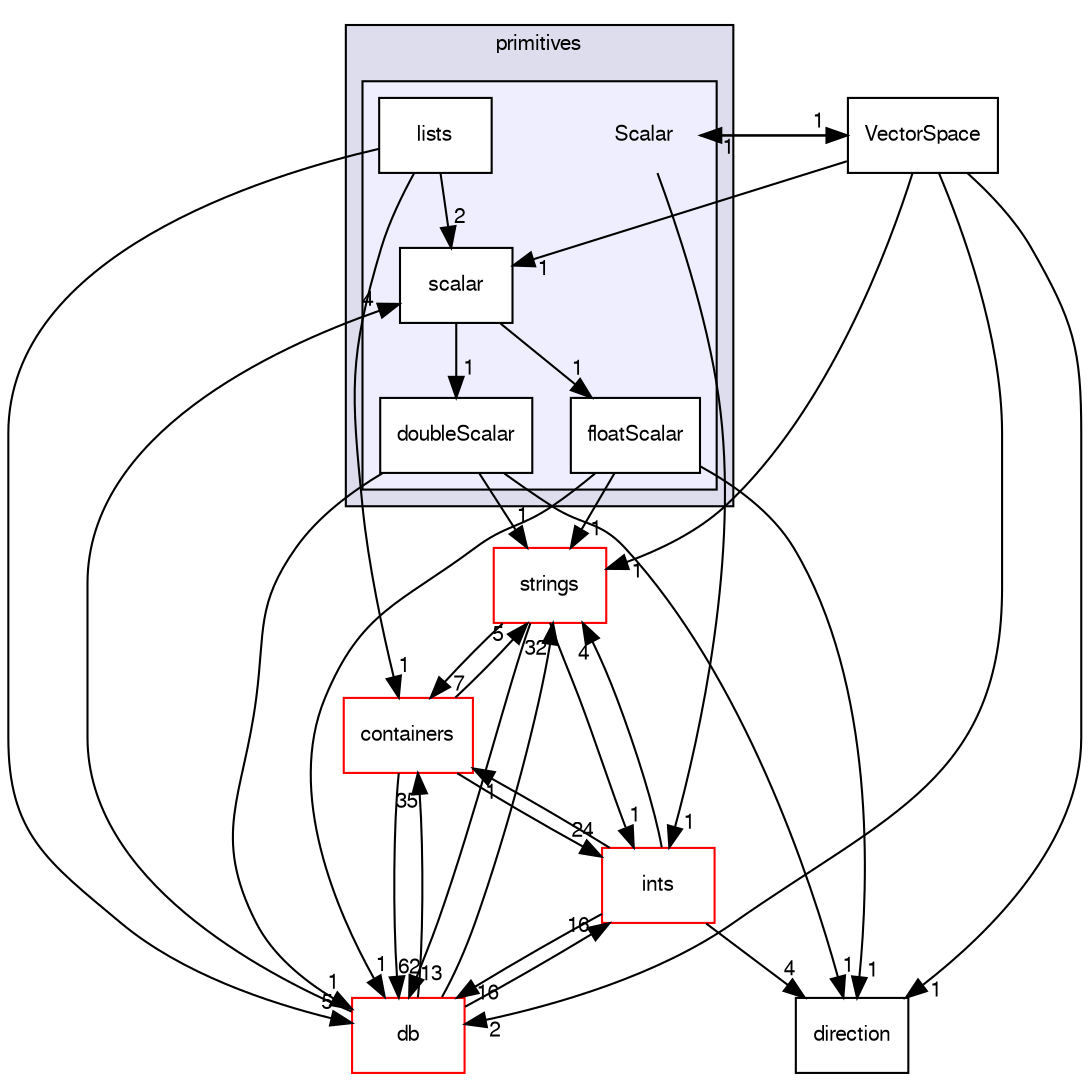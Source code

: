 digraph "src/OpenFOAM/primitives/Scalar" {
  bgcolor=transparent;
  compound=true
  node [ fontsize="10", fontname="FreeSans"];
  edge [ labelfontsize="10", labelfontname="FreeSans"];
  subgraph clusterdir_3e50f45338116b169052b428016851aa {
    graph [ bgcolor="#ddddee", pencolor="black", label="primitives" fontname="FreeSans", fontsize="10", URL="dir_3e50f45338116b169052b428016851aa.html"]
  subgraph clusterdir_b4f4914e791ff496381862f16be45bae {
    graph [ bgcolor="#eeeeff", pencolor="black", label="" URL="dir_b4f4914e791ff496381862f16be45bae.html"];
    dir_b4f4914e791ff496381862f16be45bae [shape=plaintext label="Scalar"];
    dir_b50ec81b3f603d5ef30cf7e329144f8a [shape=box label="doubleScalar" color="black" fillcolor="white" style="filled" URL="dir_b50ec81b3f603d5ef30cf7e329144f8a.html"];
    dir_388ebc957afd3195739a0ce6ea56f687 [shape=box label="floatScalar" color="black" fillcolor="white" style="filled" URL="dir_388ebc957afd3195739a0ce6ea56f687.html"];
    dir_c688d5845a6a19b12de3f4b0b1307667 [shape=box label="lists" color="black" fillcolor="white" style="filled" URL="dir_c688d5845a6a19b12de3f4b0b1307667.html"];
    dir_e67694ff55b44d11ba71a37378a61ef5 [shape=box label="scalar" color="black" fillcolor="white" style="filled" URL="dir_e67694ff55b44d11ba71a37378a61ef5.html"];
  }
  }
  dir_19dbf0591cffda9f7a5a990739e1850d [shape=box label="direction" URL="dir_19dbf0591cffda9f7a5a990739e1850d.html"];
  dir_19d0872053bde092be81d7fe3f56cbf7 [shape=box label="containers" color="red" URL="dir_19d0872053bde092be81d7fe3f56cbf7.html"];
  dir_ce1ee507886310df0e74ee2e624fbc88 [shape=box label="strings" color="red" URL="dir_ce1ee507886310df0e74ee2e624fbc88.html"];
  dir_63c634f7a7cfd679ac26c67fb30fc32f [shape=box label="db" color="red" URL="dir_63c634f7a7cfd679ac26c67fb30fc32f.html"];
  dir_67e43ffa00fdb90d8ab20f3d61175616 [shape=box label="VectorSpace" URL="dir_67e43ffa00fdb90d8ab20f3d61175616.html"];
  dir_086c067a0e64eeb439d30ae0c44248d8 [shape=box label="ints" color="red" URL="dir_086c067a0e64eeb439d30ae0c44248d8.html"];
  dir_e67694ff55b44d11ba71a37378a61ef5->dir_388ebc957afd3195739a0ce6ea56f687 [headlabel="1", labeldistance=1.5 headhref="dir_002188_002186.html"];
  dir_e67694ff55b44d11ba71a37378a61ef5->dir_b50ec81b3f603d5ef30cf7e329144f8a [headlabel="1", labeldistance=1.5 headhref="dir_002188_002185.html"];
  dir_19d0872053bde092be81d7fe3f56cbf7->dir_ce1ee507886310df0e74ee2e624fbc88 [headlabel="5", labeldistance=1.5 headhref="dir_001711_002195.html"];
  dir_19d0872053bde092be81d7fe3f56cbf7->dir_63c634f7a7cfd679ac26c67fb30fc32f [headlabel="62", labeldistance=1.5 headhref="dir_001711_001761.html"];
  dir_19d0872053bde092be81d7fe3f56cbf7->dir_086c067a0e64eeb439d30ae0c44248d8 [headlabel="24", labeldistance=1.5 headhref="dir_001711_002161.html"];
  dir_ce1ee507886310df0e74ee2e624fbc88->dir_19d0872053bde092be81d7fe3f56cbf7 [headlabel="7", labeldistance=1.5 headhref="dir_002195_001711.html"];
  dir_ce1ee507886310df0e74ee2e624fbc88->dir_63c634f7a7cfd679ac26c67fb30fc32f [headlabel="13", labeldistance=1.5 headhref="dir_002195_001761.html"];
  dir_ce1ee507886310df0e74ee2e624fbc88->dir_086c067a0e64eeb439d30ae0c44248d8 [headlabel="1", labeldistance=1.5 headhref="dir_002195_002161.html"];
  dir_388ebc957afd3195739a0ce6ea56f687->dir_19dbf0591cffda9f7a5a990739e1850d [headlabel="1", labeldistance=1.5 headhref="dir_002186_002142.html"];
  dir_388ebc957afd3195739a0ce6ea56f687->dir_ce1ee507886310df0e74ee2e624fbc88 [headlabel="1", labeldistance=1.5 headhref="dir_002186_002195.html"];
  dir_388ebc957afd3195739a0ce6ea56f687->dir_63c634f7a7cfd679ac26c67fb30fc32f [headlabel="1", labeldistance=1.5 headhref="dir_002186_001761.html"];
  dir_b4f4914e791ff496381862f16be45bae->dir_67e43ffa00fdb90d8ab20f3d61175616 [headlabel="1", labeldistance=1.5 headhref="dir_002184_002227.html"];
  dir_b4f4914e791ff496381862f16be45bae->dir_086c067a0e64eeb439d30ae0c44248d8 [headlabel="1", labeldistance=1.5 headhref="dir_002184_002161.html"];
  dir_63c634f7a7cfd679ac26c67fb30fc32f->dir_e67694ff55b44d11ba71a37378a61ef5 [headlabel="4", labeldistance=1.5 headhref="dir_001761_002188.html"];
  dir_63c634f7a7cfd679ac26c67fb30fc32f->dir_19d0872053bde092be81d7fe3f56cbf7 [headlabel="35", labeldistance=1.5 headhref="dir_001761_001711.html"];
  dir_63c634f7a7cfd679ac26c67fb30fc32f->dir_ce1ee507886310df0e74ee2e624fbc88 [headlabel="32", labeldistance=1.5 headhref="dir_001761_002195.html"];
  dir_63c634f7a7cfd679ac26c67fb30fc32f->dir_086c067a0e64eeb439d30ae0c44248d8 [headlabel="16", labeldistance=1.5 headhref="dir_001761_002161.html"];
  dir_c688d5845a6a19b12de3f4b0b1307667->dir_e67694ff55b44d11ba71a37378a61ef5 [headlabel="2", labeldistance=1.5 headhref="dir_002187_002188.html"];
  dir_c688d5845a6a19b12de3f4b0b1307667->dir_19d0872053bde092be81d7fe3f56cbf7 [headlabel="1", labeldistance=1.5 headhref="dir_002187_001711.html"];
  dir_c688d5845a6a19b12de3f4b0b1307667->dir_63c634f7a7cfd679ac26c67fb30fc32f [headlabel="5", labeldistance=1.5 headhref="dir_002187_001761.html"];
  dir_67e43ffa00fdb90d8ab20f3d61175616->dir_e67694ff55b44d11ba71a37378a61ef5 [headlabel="1", labeldistance=1.5 headhref="dir_002227_002188.html"];
  dir_67e43ffa00fdb90d8ab20f3d61175616->dir_19dbf0591cffda9f7a5a990739e1850d [headlabel="1", labeldistance=1.5 headhref="dir_002227_002142.html"];
  dir_67e43ffa00fdb90d8ab20f3d61175616->dir_ce1ee507886310df0e74ee2e624fbc88 [headlabel="1", labeldistance=1.5 headhref="dir_002227_002195.html"];
  dir_67e43ffa00fdb90d8ab20f3d61175616->dir_b4f4914e791ff496381862f16be45bae [headlabel="1", labeldistance=1.5 headhref="dir_002227_002184.html"];
  dir_67e43ffa00fdb90d8ab20f3d61175616->dir_63c634f7a7cfd679ac26c67fb30fc32f [headlabel="2", labeldistance=1.5 headhref="dir_002227_001761.html"];
  dir_b50ec81b3f603d5ef30cf7e329144f8a->dir_19dbf0591cffda9f7a5a990739e1850d [headlabel="1", labeldistance=1.5 headhref="dir_002185_002142.html"];
  dir_b50ec81b3f603d5ef30cf7e329144f8a->dir_ce1ee507886310df0e74ee2e624fbc88 [headlabel="1", labeldistance=1.5 headhref="dir_002185_002195.html"];
  dir_b50ec81b3f603d5ef30cf7e329144f8a->dir_63c634f7a7cfd679ac26c67fb30fc32f [headlabel="1", labeldistance=1.5 headhref="dir_002185_001761.html"];
  dir_086c067a0e64eeb439d30ae0c44248d8->dir_19dbf0591cffda9f7a5a990739e1850d [headlabel="4", labeldistance=1.5 headhref="dir_002161_002142.html"];
  dir_086c067a0e64eeb439d30ae0c44248d8->dir_19d0872053bde092be81d7fe3f56cbf7 [headlabel="1", labeldistance=1.5 headhref="dir_002161_001711.html"];
  dir_086c067a0e64eeb439d30ae0c44248d8->dir_ce1ee507886310df0e74ee2e624fbc88 [headlabel="4", labeldistance=1.5 headhref="dir_002161_002195.html"];
  dir_086c067a0e64eeb439d30ae0c44248d8->dir_63c634f7a7cfd679ac26c67fb30fc32f [headlabel="16", labeldistance=1.5 headhref="dir_002161_001761.html"];
}
